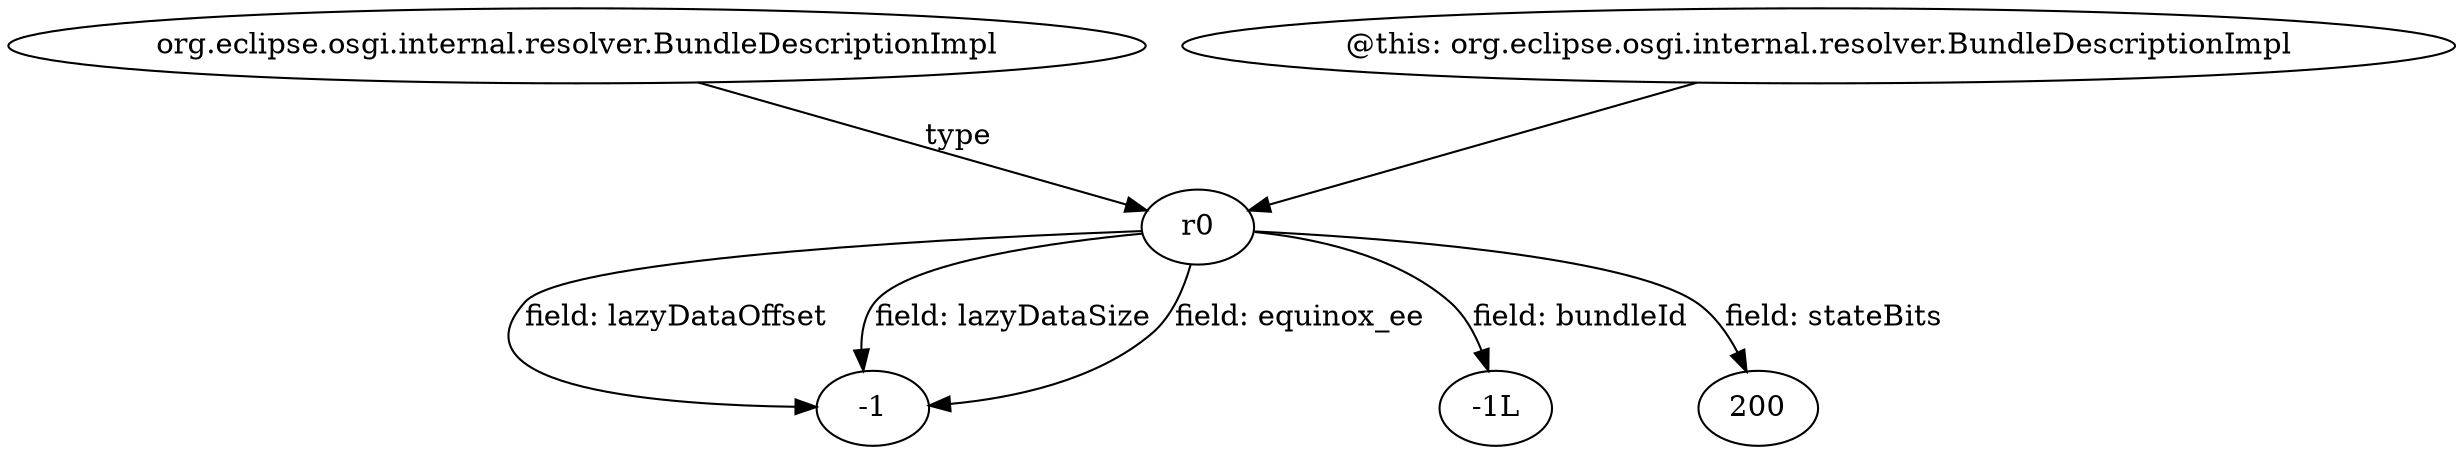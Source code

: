 digraph g {
0[label="org.eclipse.osgi.internal.resolver.BundleDescriptionImpl"]
1[label="r0"]
0->1[label="type"]
2[label="@this: org.eclipse.osgi.internal.resolver.BundleDescriptionImpl"]
2->1[label=""]
3[label="-1"]
1->3[label="field: lazyDataOffset"]
1->3[label="field: lazyDataSize"]
1->3[label="field: equinox_ee"]
4[label="-1L"]
1->4[label="field: bundleId"]
5[label="200"]
1->5[label="field: stateBits"]
}